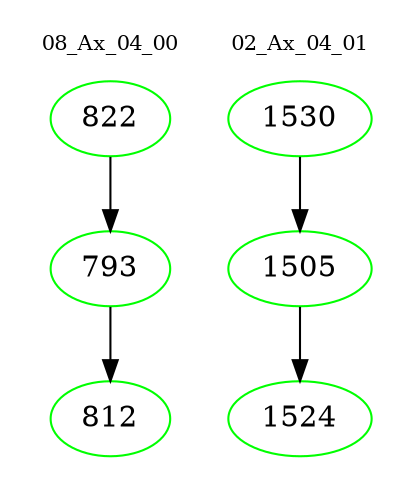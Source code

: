 digraph{
subgraph cluster_0 {
color = white
label = "08_Ax_04_00";
fontsize=10;
T0_822 [label="822", color="green"]
T0_822 -> T0_793 [color="black"]
T0_793 [label="793", color="green"]
T0_793 -> T0_812 [color="black"]
T0_812 [label="812", color="green"]
}
subgraph cluster_1 {
color = white
label = "02_Ax_04_01";
fontsize=10;
T1_1530 [label="1530", color="green"]
T1_1530 -> T1_1505 [color="black"]
T1_1505 [label="1505", color="green"]
T1_1505 -> T1_1524 [color="black"]
T1_1524 [label="1524", color="green"]
}
}
